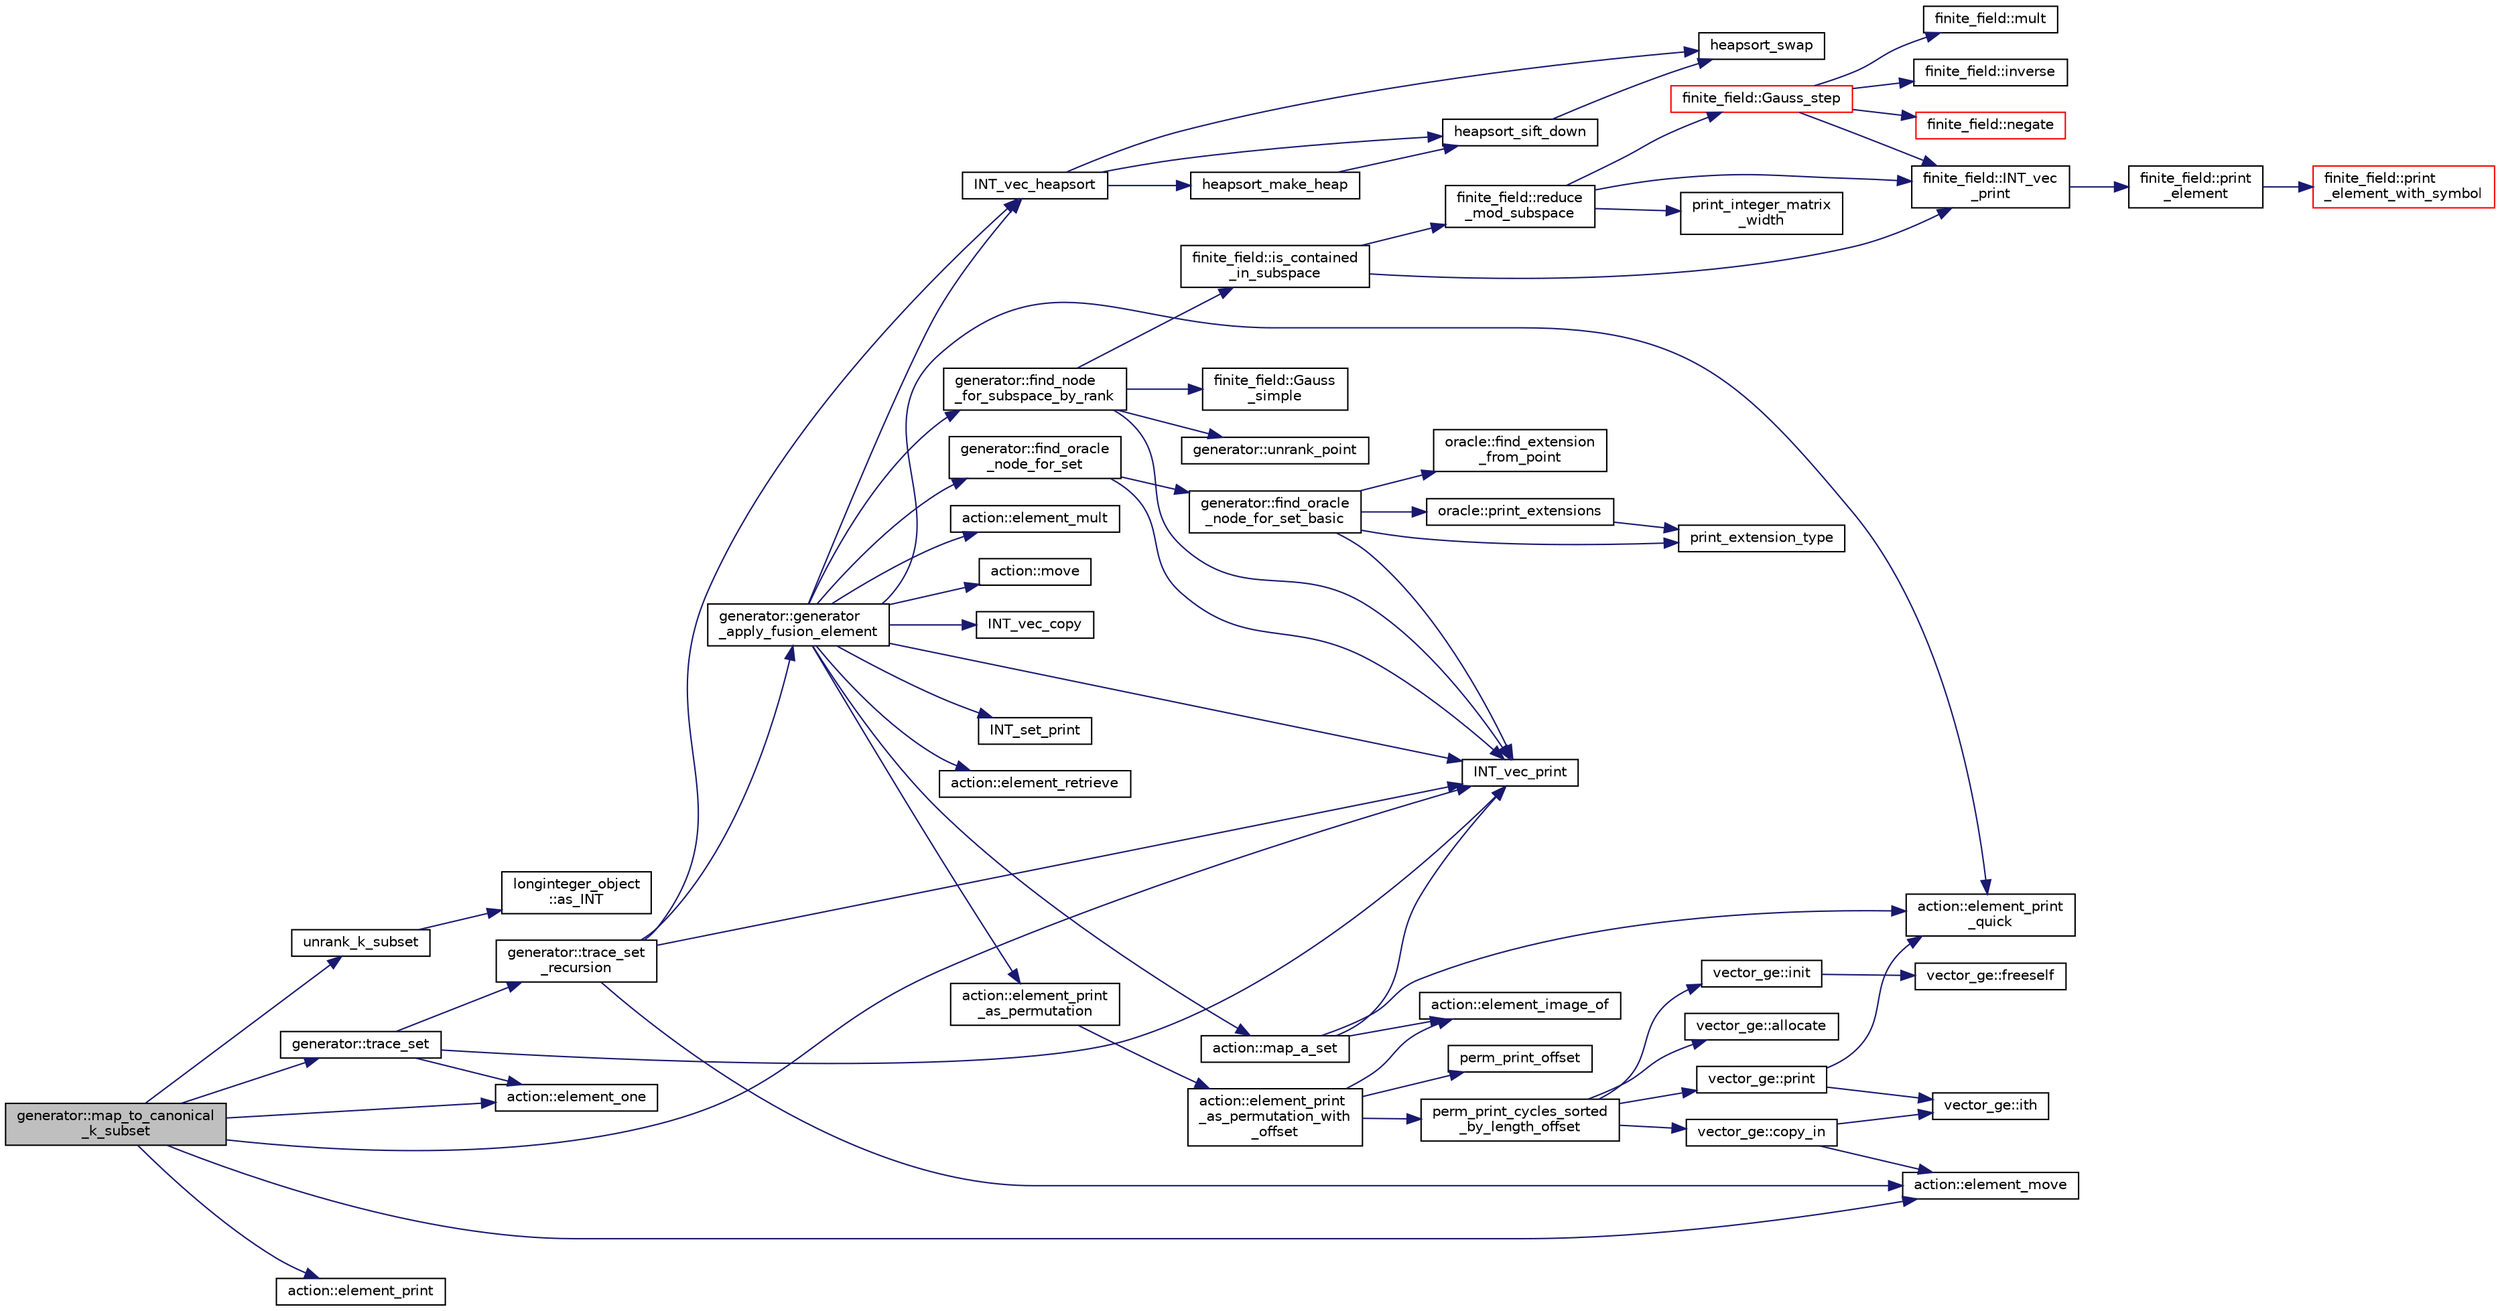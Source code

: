 digraph "generator::map_to_canonical_k_subset"
{
  edge [fontname="Helvetica",fontsize="10",labelfontname="Helvetica",labelfontsize="10"];
  node [fontname="Helvetica",fontsize="10",shape=record];
  rankdir="LR";
  Node13980 [label="generator::map_to_canonical\l_k_subset",height=0.2,width=0.4,color="black", fillcolor="grey75", style="filled", fontcolor="black"];
  Node13980 -> Node13981 [color="midnightblue",fontsize="10",style="solid",fontname="Helvetica"];
  Node13981 [label="unrank_k_subset",height=0.2,width=0.4,color="black", fillcolor="white", style="filled",URL="$d2/d7c/combinatorics_8_c.html#a709dbec12f4da5bb02b9352d45a2c77d"];
  Node13981 -> Node13982 [color="midnightblue",fontsize="10",style="solid",fontname="Helvetica"];
  Node13982 [label="longinteger_object\l::as_INT",height=0.2,width=0.4,color="black", fillcolor="white", style="filled",URL="$dd/d7e/classlonginteger__object.html#afb992d4679a6741acc63c8bcba27971e"];
  Node13980 -> Node13983 [color="midnightblue",fontsize="10",style="solid",fontname="Helvetica"];
  Node13983 [label="action::element_one",height=0.2,width=0.4,color="black", fillcolor="white", style="filled",URL="$d2/d86/classaction.html#a780a105daf04d6d1fe7e2f63b3c88e3b"];
  Node13980 -> Node13984 [color="midnightblue",fontsize="10",style="solid",fontname="Helvetica"];
  Node13984 [label="generator::trace_set",height=0.2,width=0.4,color="black", fillcolor="white", style="filled",URL="$d7/d73/classgenerator.html#ae34b55cbb999d9b2aa9dacc8748de0b2"];
  Node13984 -> Node13985 [color="midnightblue",fontsize="10",style="solid",fontname="Helvetica"];
  Node13985 [label="INT_vec_print",height=0.2,width=0.4,color="black", fillcolor="white", style="filled",URL="$df/dbf/sajeeb_8_c.html#a79a5901af0b47dd0d694109543c027fe"];
  Node13984 -> Node13983 [color="midnightblue",fontsize="10",style="solid",fontname="Helvetica"];
  Node13984 -> Node13986 [color="midnightblue",fontsize="10",style="solid",fontname="Helvetica"];
  Node13986 [label="generator::trace_set\l_recursion",height=0.2,width=0.4,color="black", fillcolor="white", style="filled",URL="$d7/d73/classgenerator.html#aede118133e199ff6a1a381c7da8366b4"];
  Node13986 -> Node13985 [color="midnightblue",fontsize="10",style="solid",fontname="Helvetica"];
  Node13986 -> Node13987 [color="midnightblue",fontsize="10",style="solid",fontname="Helvetica"];
  Node13987 [label="INT_vec_heapsort",height=0.2,width=0.4,color="black", fillcolor="white", style="filled",URL="$d5/de2/foundations_2data__structures_2data__structures_8h.html#a3590ad9987f801fbfc94634300182f39"];
  Node13987 -> Node13988 [color="midnightblue",fontsize="10",style="solid",fontname="Helvetica"];
  Node13988 [label="heapsort_make_heap",height=0.2,width=0.4,color="black", fillcolor="white", style="filled",URL="$d4/dd7/sorting_8_c.html#a42f24453d7d77eeb1338ebd1a13cfdbb"];
  Node13988 -> Node13989 [color="midnightblue",fontsize="10",style="solid",fontname="Helvetica"];
  Node13989 [label="heapsort_sift_down",height=0.2,width=0.4,color="black", fillcolor="white", style="filled",URL="$d4/dd7/sorting_8_c.html#a65cbb1a6a3f01f511673705437ddc18b"];
  Node13989 -> Node13990 [color="midnightblue",fontsize="10",style="solid",fontname="Helvetica"];
  Node13990 [label="heapsort_swap",height=0.2,width=0.4,color="black", fillcolor="white", style="filled",URL="$d4/dd7/sorting_8_c.html#a8f048362e6065297b19b6975bcbbfcc6"];
  Node13987 -> Node13990 [color="midnightblue",fontsize="10",style="solid",fontname="Helvetica"];
  Node13987 -> Node13989 [color="midnightblue",fontsize="10",style="solid",fontname="Helvetica"];
  Node13986 -> Node13991 [color="midnightblue",fontsize="10",style="solid",fontname="Helvetica"];
  Node13991 [label="generator::generator\l_apply_fusion_element",height=0.2,width=0.4,color="black", fillcolor="white", style="filled",URL="$d7/d73/classgenerator.html#a5e555672da45c6fbc2c5b2d2aa9bb537"];
  Node13991 -> Node13992 [color="midnightblue",fontsize="10",style="solid",fontname="Helvetica"];
  Node13992 [label="INT_set_print",height=0.2,width=0.4,color="black", fillcolor="white", style="filled",URL="$df/dbf/sajeeb_8_c.html#a97614645ec11df30e0e896367f91ffd9"];
  Node13991 -> Node13993 [color="midnightblue",fontsize="10",style="solid",fontname="Helvetica"];
  Node13993 [label="action::element_retrieve",height=0.2,width=0.4,color="black", fillcolor="white", style="filled",URL="$d2/d86/classaction.html#ad28f6f8810ffbad64c1490f78e51e2b1"];
  Node13991 -> Node13994 [color="midnightblue",fontsize="10",style="solid",fontname="Helvetica"];
  Node13994 [label="action::element_print\l_quick",height=0.2,width=0.4,color="black", fillcolor="white", style="filled",URL="$d2/d86/classaction.html#a4844680cf6750396f76494a28655265b"];
  Node13991 -> Node13995 [color="midnightblue",fontsize="10",style="solid",fontname="Helvetica"];
  Node13995 [label="action::element_print\l_as_permutation",height=0.2,width=0.4,color="black", fillcolor="white", style="filled",URL="$d2/d86/classaction.html#a2975618a8203187b688a67c947150bb8"];
  Node13995 -> Node13996 [color="midnightblue",fontsize="10",style="solid",fontname="Helvetica"];
  Node13996 [label="action::element_print\l_as_permutation_with\l_offset",height=0.2,width=0.4,color="black", fillcolor="white", style="filled",URL="$d2/d86/classaction.html#addd61d869434abaad431124a6d858396"];
  Node13996 -> Node13997 [color="midnightblue",fontsize="10",style="solid",fontname="Helvetica"];
  Node13997 [label="action::element_image_of",height=0.2,width=0.4,color="black", fillcolor="white", style="filled",URL="$d2/d86/classaction.html#ae09559d4537a048fc860f8a74a31393d"];
  Node13996 -> Node13998 [color="midnightblue",fontsize="10",style="solid",fontname="Helvetica"];
  Node13998 [label="perm_print_offset",height=0.2,width=0.4,color="black", fillcolor="white", style="filled",URL="$d2/d7c/combinatorics_8_c.html#ab87deef2ba9e4d2ce386a19eeaffecf3"];
  Node13996 -> Node13999 [color="midnightblue",fontsize="10",style="solid",fontname="Helvetica"];
  Node13999 [label="perm_print_cycles_sorted\l_by_length_offset",height=0.2,width=0.4,color="black", fillcolor="white", style="filled",URL="$d5/d90/action__global_8_c.html#a9d1f2e34879c04dbc45d08984a8066e3"];
  Node13999 -> Node14000 [color="midnightblue",fontsize="10",style="solid",fontname="Helvetica"];
  Node14000 [label="vector_ge::init",height=0.2,width=0.4,color="black", fillcolor="white", style="filled",URL="$d4/d6e/classvector__ge.html#afe1d6befd1f1501e6be34afbaa9d30a8"];
  Node14000 -> Node14001 [color="midnightblue",fontsize="10",style="solid",fontname="Helvetica"];
  Node14001 [label="vector_ge::freeself",height=0.2,width=0.4,color="black", fillcolor="white", style="filled",URL="$d4/d6e/classvector__ge.html#aa002e4b715cc73a9b8b367d29700b452"];
  Node13999 -> Node14002 [color="midnightblue",fontsize="10",style="solid",fontname="Helvetica"];
  Node14002 [label="vector_ge::allocate",height=0.2,width=0.4,color="black", fillcolor="white", style="filled",URL="$d4/d6e/classvector__ge.html#a35b062a9201b30f0a87bf87702d243ae"];
  Node13999 -> Node14003 [color="midnightblue",fontsize="10",style="solid",fontname="Helvetica"];
  Node14003 [label="vector_ge::copy_in",height=0.2,width=0.4,color="black", fillcolor="white", style="filled",URL="$d4/d6e/classvector__ge.html#ad02ebf2d4e8bbf095685aea921999145"];
  Node14003 -> Node14004 [color="midnightblue",fontsize="10",style="solid",fontname="Helvetica"];
  Node14004 [label="vector_ge::ith",height=0.2,width=0.4,color="black", fillcolor="white", style="filled",URL="$d4/d6e/classvector__ge.html#a1ff002e8b746a9beb119d57dcd4a15ff"];
  Node14003 -> Node14005 [color="midnightblue",fontsize="10",style="solid",fontname="Helvetica"];
  Node14005 [label="action::element_move",height=0.2,width=0.4,color="black", fillcolor="white", style="filled",URL="$d2/d86/classaction.html#a550947491bbb534d3d7951f50198a874"];
  Node13999 -> Node14006 [color="midnightblue",fontsize="10",style="solid",fontname="Helvetica"];
  Node14006 [label="vector_ge::print",height=0.2,width=0.4,color="black", fillcolor="white", style="filled",URL="$d4/d6e/classvector__ge.html#a0d260cce035c20b32d7989c50670aa8a"];
  Node14006 -> Node13994 [color="midnightblue",fontsize="10",style="solid",fontname="Helvetica"];
  Node14006 -> Node14004 [color="midnightblue",fontsize="10",style="solid",fontname="Helvetica"];
  Node13991 -> Node13985 [color="midnightblue",fontsize="10",style="solid",fontname="Helvetica"];
  Node13991 -> Node14007 [color="midnightblue",fontsize="10",style="solid",fontname="Helvetica"];
  Node14007 [label="action::map_a_set",height=0.2,width=0.4,color="black", fillcolor="white", style="filled",URL="$d2/d86/classaction.html#a600e542e5aeca2a46f18110e027947e0"];
  Node14007 -> Node13994 [color="midnightblue",fontsize="10",style="solid",fontname="Helvetica"];
  Node14007 -> Node13985 [color="midnightblue",fontsize="10",style="solid",fontname="Helvetica"];
  Node14007 -> Node13997 [color="midnightblue",fontsize="10",style="solid",fontname="Helvetica"];
  Node13991 -> Node14008 [color="midnightblue",fontsize="10",style="solid",fontname="Helvetica"];
  Node14008 [label="action::element_mult",height=0.2,width=0.4,color="black", fillcolor="white", style="filled",URL="$d2/d86/classaction.html#ae9e36b2cae1f0f7bd7144097fa9a34b3"];
  Node13991 -> Node14009 [color="midnightblue",fontsize="10",style="solid",fontname="Helvetica"];
  Node14009 [label="action::move",height=0.2,width=0.4,color="black", fillcolor="white", style="filled",URL="$d2/d86/classaction.html#ab857fef69d8687a7926a9e4a00dd77ee"];
  Node13991 -> Node14010 [color="midnightblue",fontsize="10",style="solid",fontname="Helvetica"];
  Node14010 [label="generator::find_node\l_for_subspace_by_rank",height=0.2,width=0.4,color="black", fillcolor="white", style="filled",URL="$d7/d73/classgenerator.html#ad118a5102c2f16c7bed14ee432fe70b2"];
  Node14010 -> Node13985 [color="midnightblue",fontsize="10",style="solid",fontname="Helvetica"];
  Node14010 -> Node14011 [color="midnightblue",fontsize="10",style="solid",fontname="Helvetica"];
  Node14011 [label="generator::unrank_point",height=0.2,width=0.4,color="black", fillcolor="white", style="filled",URL="$d7/d73/classgenerator.html#ad8842983b197430759b0588712c26693"];
  Node14010 -> Node14012 [color="midnightblue",fontsize="10",style="solid",fontname="Helvetica"];
  Node14012 [label="finite_field::Gauss\l_simple",height=0.2,width=0.4,color="black", fillcolor="white", style="filled",URL="$df/d5a/classfinite__field.html#aba4950590e24a1ce323f292cf47b3307"];
  Node14010 -> Node14013 [color="midnightblue",fontsize="10",style="solid",fontname="Helvetica"];
  Node14013 [label="finite_field::is_contained\l_in_subspace",height=0.2,width=0.4,color="black", fillcolor="white", style="filled",URL="$df/d5a/classfinite__field.html#a21d04fc4ddc2f03fb3401656f14abb72"];
  Node14013 -> Node14014 [color="midnightblue",fontsize="10",style="solid",fontname="Helvetica"];
  Node14014 [label="finite_field::INT_vec\l_print",height=0.2,width=0.4,color="black", fillcolor="white", style="filled",URL="$df/d5a/classfinite__field.html#a9c33a61dedc197e37b014b6f8dc07f06"];
  Node14014 -> Node14015 [color="midnightblue",fontsize="10",style="solid",fontname="Helvetica"];
  Node14015 [label="finite_field::print\l_element",height=0.2,width=0.4,color="black", fillcolor="white", style="filled",URL="$df/d5a/classfinite__field.html#ab7d1f59c043d7696b8b47c92d0fedad5"];
  Node14015 -> Node14016 [color="midnightblue",fontsize="10",style="solid",fontname="Helvetica"];
  Node14016 [label="finite_field::print\l_element_with_symbol",height=0.2,width=0.4,color="red", fillcolor="white", style="filled",URL="$df/d5a/classfinite__field.html#aa0180c961aa4a0a8934cb4dc82e38a4d"];
  Node14013 -> Node14018 [color="midnightblue",fontsize="10",style="solid",fontname="Helvetica"];
  Node14018 [label="finite_field::reduce\l_mod_subspace",height=0.2,width=0.4,color="black", fillcolor="white", style="filled",URL="$df/d5a/classfinite__field.html#a58c58854e54819ab1f3b1df2a12423ad"];
  Node14018 -> Node14014 [color="midnightblue",fontsize="10",style="solid",fontname="Helvetica"];
  Node14018 -> Node14019 [color="midnightblue",fontsize="10",style="solid",fontname="Helvetica"];
  Node14019 [label="print_integer_matrix\l_width",height=0.2,width=0.4,color="black", fillcolor="white", style="filled",URL="$d5/db4/io__and__os_8h.html#aa78f3e73fc2179251bd15adbcc31573f"];
  Node14018 -> Node14020 [color="midnightblue",fontsize="10",style="solid",fontname="Helvetica"];
  Node14020 [label="finite_field::Gauss_step",height=0.2,width=0.4,color="red", fillcolor="white", style="filled",URL="$df/d5a/classfinite__field.html#a888228cd0bdf000bd4d44cf4d1ad62ce"];
  Node14020 -> Node14014 [color="midnightblue",fontsize="10",style="solid",fontname="Helvetica"];
  Node14020 -> Node14021 [color="midnightblue",fontsize="10",style="solid",fontname="Helvetica"];
  Node14021 [label="finite_field::negate",height=0.2,width=0.4,color="red", fillcolor="white", style="filled",URL="$df/d5a/classfinite__field.html#aa9d798298f25d4a9262b5bc5f1733e31"];
  Node14020 -> Node14024 [color="midnightblue",fontsize="10",style="solid",fontname="Helvetica"];
  Node14024 [label="finite_field::mult",height=0.2,width=0.4,color="black", fillcolor="white", style="filled",URL="$df/d5a/classfinite__field.html#a24fb5917aa6d4d656fd855b7f44a13b0"];
  Node14020 -> Node14025 [color="midnightblue",fontsize="10",style="solid",fontname="Helvetica"];
  Node14025 [label="finite_field::inverse",height=0.2,width=0.4,color="black", fillcolor="white", style="filled",URL="$df/d5a/classfinite__field.html#a69f2a12c01e70b7ce2d115c5221c9cdd"];
  Node13991 -> Node14027 [color="midnightblue",fontsize="10",style="solid",fontname="Helvetica"];
  Node14027 [label="INT_vec_copy",height=0.2,width=0.4,color="black", fillcolor="white", style="filled",URL="$df/dbf/sajeeb_8_c.html#ac2d875e27e009af6ec04d17254d11075"];
  Node13991 -> Node13987 [color="midnightblue",fontsize="10",style="solid",fontname="Helvetica"];
  Node13991 -> Node14028 [color="midnightblue",fontsize="10",style="solid",fontname="Helvetica"];
  Node14028 [label="generator::find_oracle\l_node_for_set",height=0.2,width=0.4,color="black", fillcolor="white", style="filled",URL="$d7/d73/classgenerator.html#acdf58f4d0bdb6a88af63cdd5fb5d6bff"];
  Node14028 -> Node13985 [color="midnightblue",fontsize="10",style="solid",fontname="Helvetica"];
  Node14028 -> Node14029 [color="midnightblue",fontsize="10",style="solid",fontname="Helvetica"];
  Node14029 [label="generator::find_oracle\l_node_for_set_basic",height=0.2,width=0.4,color="black", fillcolor="white", style="filled",URL="$d7/d73/classgenerator.html#aef74bcab80fb84791767d56f6cc1464f"];
  Node14029 -> Node13985 [color="midnightblue",fontsize="10",style="solid",fontname="Helvetica"];
  Node14029 -> Node14030 [color="midnightblue",fontsize="10",style="solid",fontname="Helvetica"];
  Node14030 [label="oracle::find_extension\l_from_point",height=0.2,width=0.4,color="black", fillcolor="white", style="filled",URL="$d7/da7/classoracle.html#aa6091b5a2260435d706a61ddc06ad1a4"];
  Node14029 -> Node14031 [color="midnightblue",fontsize="10",style="solid",fontname="Helvetica"];
  Node14031 [label="oracle::print_extensions",height=0.2,width=0.4,color="black", fillcolor="white", style="filled",URL="$d7/da7/classoracle.html#a6ea212ee0158a6c6146d54f79ba0e9f3"];
  Node14031 -> Node14032 [color="midnightblue",fontsize="10",style="solid",fontname="Helvetica"];
  Node14032 [label="print_extension_type",height=0.2,width=0.4,color="black", fillcolor="white", style="filled",URL="$da/d10/other_8h.html#ab39242254c1c0bce13010118473d8c74"];
  Node14029 -> Node14032 [color="midnightblue",fontsize="10",style="solid",fontname="Helvetica"];
  Node13986 -> Node14005 [color="midnightblue",fontsize="10",style="solid",fontname="Helvetica"];
  Node13980 -> Node14033 [color="midnightblue",fontsize="10",style="solid",fontname="Helvetica"];
  Node14033 [label="action::element_print",height=0.2,width=0.4,color="black", fillcolor="white", style="filled",URL="$d2/d86/classaction.html#ae38c3ef3c1125213733d63c6fc3c40cd"];
  Node13980 -> Node14005 [color="midnightblue",fontsize="10",style="solid",fontname="Helvetica"];
  Node13980 -> Node13985 [color="midnightblue",fontsize="10",style="solid",fontname="Helvetica"];
}
